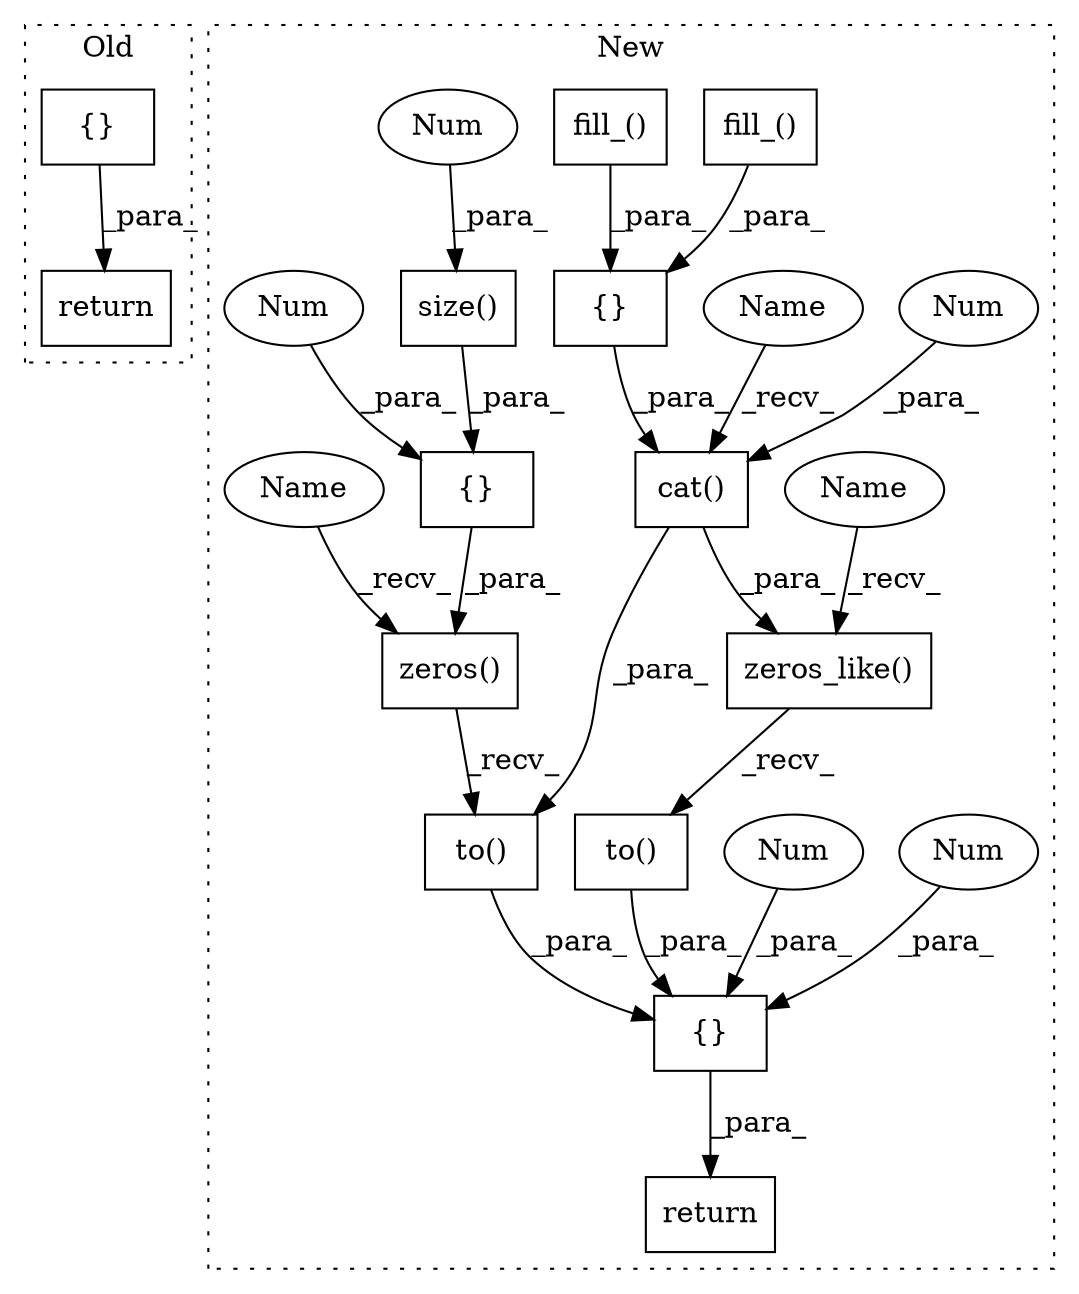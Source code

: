 digraph G {
subgraph cluster0 {
1 [label="return" a="93" s="16181" l="7" shape="box"];
3 [label="{}" a="95" s="16188,16326" l="14,11" shape="box"];
label = "Old";
style="dotted";
}
subgraph cluster1 {
2 [label="fill_()" a="75" s="17777,17826" l="41,1" shape="box"];
4 [label="return" a="93" s="18305" l="7" shape="box"];
5 [label="zeros()" a="75" s="18183,18238" l="12,1" shape="box"];
6 [label="fill_()" a="75" s="17845,17894" l="41,1" shape="box"];
7 [label="{}" a="59" s="18312,18377" l="1,0" shape="box"];
8 [label="zeros_like()" a="75" s="17970,18008" l="17,1" shape="box"];
9 [label="{}" a="59" s="17759,17895" l="18,0" shape="box"];
10 [label="cat()" a="75" s="17736,17925" l="23,11" shape="box"];
11 [label="{}" a="59" s="18195,18237" l="1,0" shape="box"];
12 [label="to()" a="75" s="18183,18281" l="77,14" shape="box"];
13 [label="Num" a="76" s="18216" l="1" shape="ellipse"];
14 [label="to()" a="75" s="17970,18040" l="56,10" shape="box"];
15 [label="Num" a="76" s="17924" l="1" shape="ellipse"];
16 [label="Num" a="76" s="18376" l="1" shape="ellipse"];
17 [label="Num" a="76" s="18373" l="1" shape="ellipse"];
18 [label="size()" a="75" s="18196,18213" l="16,1" shape="box"];
19 [label="Num" a="76" s="18212" l="1" shape="ellipse"];
20 [label="Name" a="87" s="17970" l="5" shape="ellipse"];
21 [label="Name" a="87" s="17736" l="5" shape="ellipse"];
22 [label="Name" a="87" s="18183" l="5" shape="ellipse"];
label = "New";
style="dotted";
}
2 -> 9 [label="_para_"];
3 -> 1 [label="_para_"];
5 -> 12 [label="_recv_"];
6 -> 9 [label="_para_"];
7 -> 4 [label="_para_"];
8 -> 14 [label="_recv_"];
9 -> 10 [label="_para_"];
10 -> 8 [label="_para_"];
10 -> 12 [label="_para_"];
11 -> 5 [label="_para_"];
12 -> 7 [label="_para_"];
13 -> 11 [label="_para_"];
14 -> 7 [label="_para_"];
15 -> 10 [label="_para_"];
16 -> 7 [label="_para_"];
17 -> 7 [label="_para_"];
18 -> 11 [label="_para_"];
19 -> 18 [label="_para_"];
20 -> 8 [label="_recv_"];
21 -> 10 [label="_recv_"];
22 -> 5 [label="_recv_"];
}